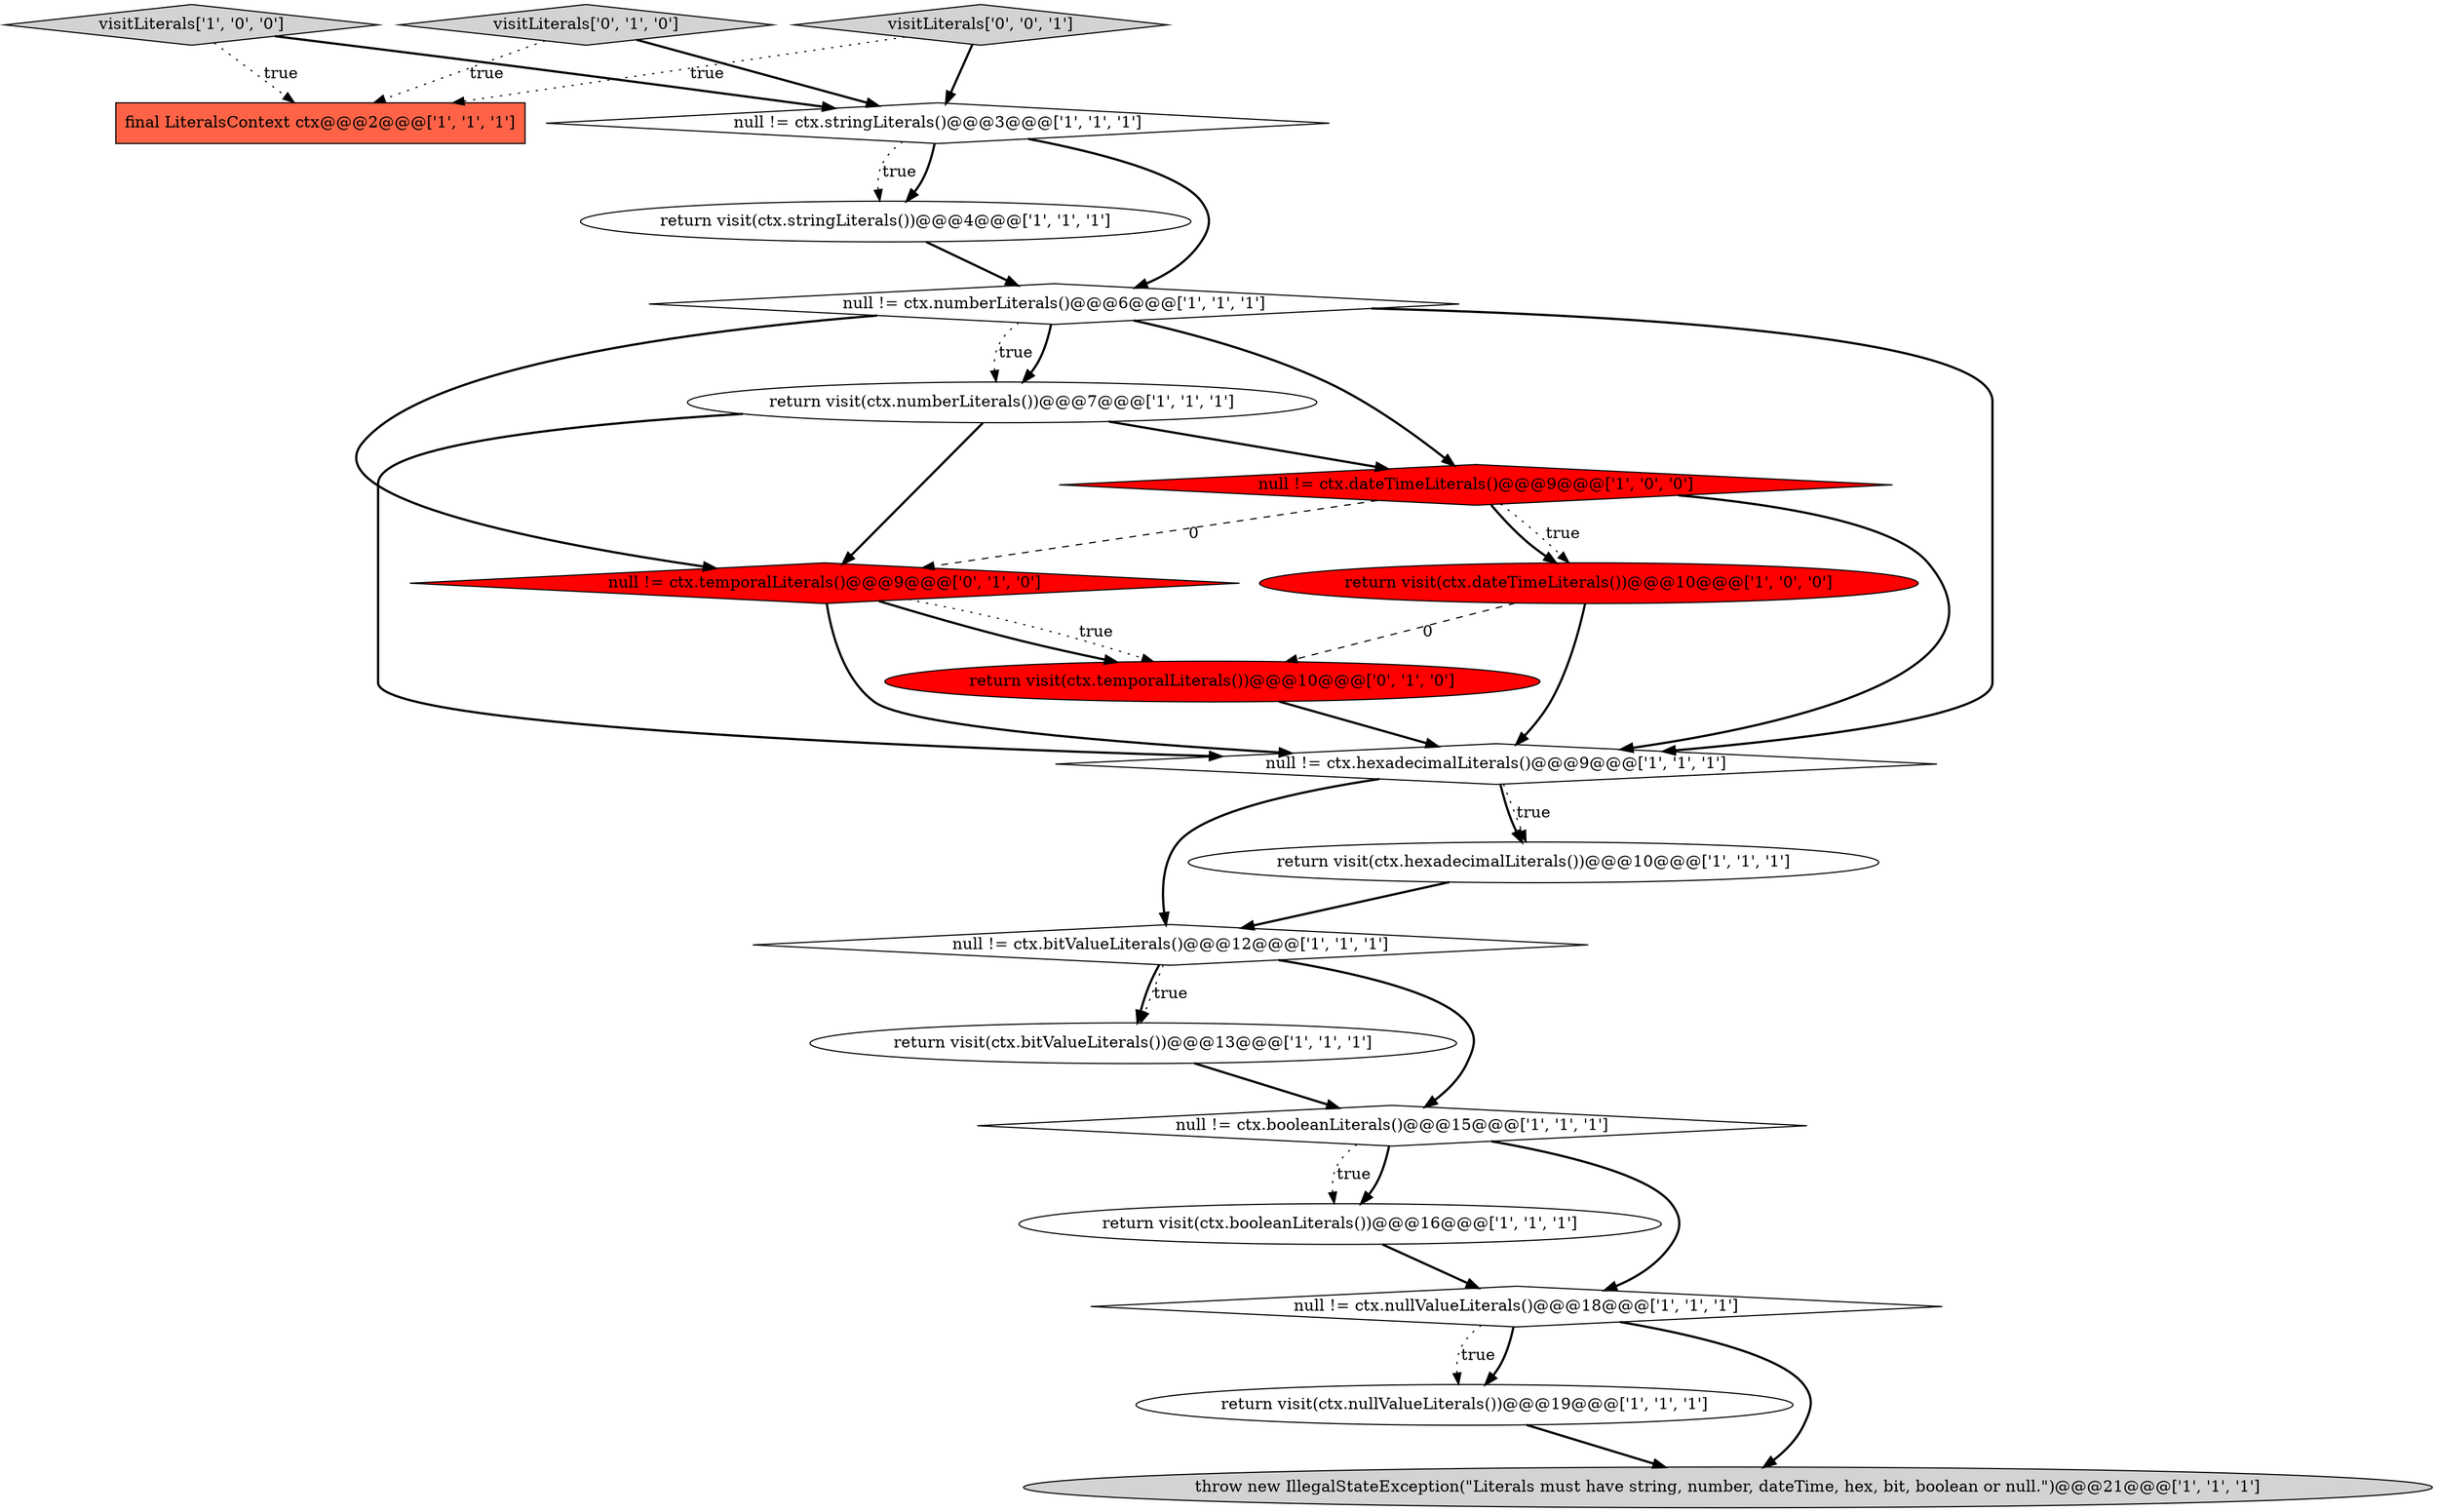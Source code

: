 digraph {
2 [style = filled, label = "visitLiterals['1', '0', '0']", fillcolor = lightgray, shape = diamond image = "AAA0AAABBB1BBB"];
16 [style = filled, label = "return visit(ctx.bitValueLiterals())@@@13@@@['1', '1', '1']", fillcolor = white, shape = ellipse image = "AAA0AAABBB1BBB"];
0 [style = filled, label = "return visit(ctx.stringLiterals())@@@4@@@['1', '1', '1']", fillcolor = white, shape = ellipse image = "AAA0AAABBB1BBB"];
19 [style = filled, label = "null != ctx.temporalLiterals()@@@9@@@['0', '1', '0']", fillcolor = red, shape = diamond image = "AAA1AAABBB2BBB"];
5 [style = filled, label = "return visit(ctx.nullValueLiterals())@@@19@@@['1', '1', '1']", fillcolor = white, shape = ellipse image = "AAA0AAABBB1BBB"];
8 [style = filled, label = "null != ctx.stringLiterals()@@@3@@@['1', '1', '1']", fillcolor = white, shape = diamond image = "AAA0AAABBB1BBB"];
14 [style = filled, label = "return visit(ctx.dateTimeLiterals())@@@10@@@['1', '0', '0']", fillcolor = red, shape = ellipse image = "AAA1AAABBB1BBB"];
20 [style = filled, label = "visitLiterals['0', '0', '1']", fillcolor = lightgray, shape = diamond image = "AAA0AAABBB3BBB"];
12 [style = filled, label = "null != ctx.numberLiterals()@@@6@@@['1', '1', '1']", fillcolor = white, shape = diamond image = "AAA0AAABBB1BBB"];
3 [style = filled, label = "null != ctx.dateTimeLiterals()@@@9@@@['1', '0', '0']", fillcolor = red, shape = diamond image = "AAA1AAABBB1BBB"];
11 [style = filled, label = "return visit(ctx.booleanLiterals())@@@16@@@['1', '1', '1']", fillcolor = white, shape = ellipse image = "AAA0AAABBB1BBB"];
10 [style = filled, label = "null != ctx.hexadecimalLiterals()@@@9@@@['1', '1', '1']", fillcolor = white, shape = diamond image = "AAA0AAABBB1BBB"];
18 [style = filled, label = "visitLiterals['0', '1', '0']", fillcolor = lightgray, shape = diamond image = "AAA0AAABBB2BBB"];
15 [style = filled, label = "null != ctx.bitValueLiterals()@@@12@@@['1', '1', '1']", fillcolor = white, shape = diamond image = "AAA0AAABBB1BBB"];
6 [style = filled, label = "null != ctx.booleanLiterals()@@@15@@@['1', '1', '1']", fillcolor = white, shape = diamond image = "AAA0AAABBB1BBB"];
13 [style = filled, label = "throw new IllegalStateException(\"Literals must have string, number, dateTime, hex, bit, boolean or null.\")@@@21@@@['1', '1', '1']", fillcolor = lightgray, shape = ellipse image = "AAA0AAABBB1BBB"];
7 [style = filled, label = "final LiteralsContext ctx@@@2@@@['1', '1', '1']", fillcolor = tomato, shape = box image = "AAA0AAABBB1BBB"];
1 [style = filled, label = "null != ctx.nullValueLiterals()@@@18@@@['1', '1', '1']", fillcolor = white, shape = diamond image = "AAA0AAABBB1BBB"];
9 [style = filled, label = "return visit(ctx.hexadecimalLiterals())@@@10@@@['1', '1', '1']", fillcolor = white, shape = ellipse image = "AAA0AAABBB1BBB"];
4 [style = filled, label = "return visit(ctx.numberLiterals())@@@7@@@['1', '1', '1']", fillcolor = white, shape = ellipse image = "AAA0AAABBB1BBB"];
17 [style = filled, label = "return visit(ctx.temporalLiterals())@@@10@@@['0', '1', '0']", fillcolor = red, shape = ellipse image = "AAA1AAABBB2BBB"];
1->5 [style = bold, label=""];
17->10 [style = bold, label=""];
4->10 [style = bold, label=""];
4->3 [style = bold, label=""];
18->7 [style = dotted, label="true"];
10->15 [style = bold, label=""];
11->1 [style = bold, label=""];
19->17 [style = dotted, label="true"];
16->6 [style = bold, label=""];
0->12 [style = bold, label=""];
3->14 [style = bold, label=""];
4->19 [style = bold, label=""];
14->10 [style = bold, label=""];
19->10 [style = bold, label=""];
15->6 [style = bold, label=""];
19->17 [style = bold, label=""];
20->7 [style = dotted, label="true"];
15->16 [style = dotted, label="true"];
10->9 [style = dotted, label="true"];
15->16 [style = bold, label=""];
1->13 [style = bold, label=""];
3->14 [style = dotted, label="true"];
3->19 [style = dashed, label="0"];
8->0 [style = bold, label=""];
3->10 [style = bold, label=""];
6->1 [style = bold, label=""];
20->8 [style = bold, label=""];
12->10 [style = bold, label=""];
12->4 [style = bold, label=""];
9->15 [style = bold, label=""];
2->7 [style = dotted, label="true"];
6->11 [style = bold, label=""];
5->13 [style = bold, label=""];
8->12 [style = bold, label=""];
14->17 [style = dashed, label="0"];
8->0 [style = dotted, label="true"];
12->4 [style = dotted, label="true"];
12->3 [style = bold, label=""];
10->9 [style = bold, label=""];
18->8 [style = bold, label=""];
6->11 [style = dotted, label="true"];
12->19 [style = bold, label=""];
1->5 [style = dotted, label="true"];
2->8 [style = bold, label=""];
}
